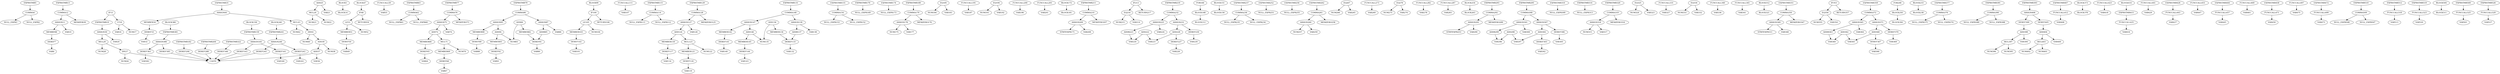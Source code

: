 digraph A { 
COMMA4 -> NULL_EXPR3
COMMA4 -> NULL_EXPR2
EXPRSTMR5 -> COMMA4
DEREF7 -> VAR6
MEMBER8 -> DEREF7
ASSIGN11 -> MEMBER8
ASSIGN11 -> VAR10
COMMA12 -> ASSIGN11
COMMA12 -> MEMZERO9
EXPRSTMR13 -> COMMA12
LT18 -> VAR16
LT18 -> NUM17
IF15 -> LT18
MUL24 -> NUM23
MUL24 -> NUM22
ADD25 -> MUL24
ADD25 -> VAR21
DIV27 -> NUM26
DIV27 -> CAST0
MUL29 -> NUM28
MUL29 -> DIV27
ASSIGN30 -> MUL29
ASSIGN30 -> VAR20
EXPRSTMR19 -> ASSIGN30
IF15 -> EXPRSTMR19
DEREF33 -> VAR32
MEMBER34 -> DEREF33
ADD37 -> VAR36
ADD37 -> CAST0
ADD39 -> NUM38
ADD39 -> ADD37
DIV41 -> NUM40
DIV41 -> ADD39
MUL43 -> NUM42
MUL43 -> DIV41
ASSIGN44 -> MUL43
ASSIGN44 -> MEMBER34
EXPRSTMR31 -> ASSIGN44
BLOCK1 -> BLOCK14
DEREF50 -> VAR49
MEMBER51 -> DEREF50
LE53 -> MEMBER51
LE53 -> NUM52
IF48 -> LE53
FUNCCALL59 -> VAR55
IF48 -> RETURN54
COMMA62 -> NULL_EXPR61
COMMA62 -> NULL_EXPR60
EXPRSTMR63 -> COMMA62
DEREF65 -> VAR64
MEMBER66 -> DEREF65
DEREF68 -> VAR67
MEMBER69 -> DEREF68
MUL71 -> NUM70
MUL71 -> MEMBER69
ADD72 -> MUL71
ADD72 -> MEMBER66
ASSIGN75 -> ADD72
ASSIGN75 -> VAR74
COMMA76 -> ASSIGN75
COMMA76 -> MEMZERO73
EXPRSTMR77 -> COMMA76
DEREF81 -> VAR80
MEMBER82 -> DEREF81
ADD84 -> NUM83
ADD84 -> MEMBER82
ADDR85 -> DEREF81
ASSIGN87 -> ADDR85
ASSIGN87 -> VAR86
DEREF89 -> VAR88
MEMBER90 -> DEREF89
DEREF92 -> VAR91
MEMBER93 -> DEREF92
ADD94 -> NUM83
ADD94 -> MEMBER93
ASSIGN95 -> ADD94
ASSIGN95 -> MEMBER90
COMMA96 -> ASSIGN95
COMMA96 -> ASSIGN87
EXPRSTMR79 -> COMMA96
BLOCK47 -> IF48
DEREF102 -> VAR101
MEMBER103 -> DEREF102
LE105 -> MEMBER103
LE105 -> NUM104
IF100 -> LE105
FUNCCALL111 -> VAR107
IF100 -> RETURN106
COMMA114 -> NULL_EXPR113
COMMA114 -> NULL_EXPR112
EXPRSTMR115 -> COMMA114
DEREF117 -> VAR116
MEMBER118 -> DEREF117
DEREF120 -> VAR119
MEMBER121 -> DEREF120
MUL123 -> NUM122
MUL123 -> MEMBER121
ADD124 -> MUL123
ADD124 -> MEMBER118
ASSIGN127 -> ADD124
ASSIGN127 -> VAR126
COMMA128 -> ASSIGN127
COMMA128 -> MEMZERO125
EXPRSTMR129 -> COMMA128
DEREF133 -> VAR132
MEMBER134 -> DEREF133
ADD136 -> NUM135
ADD136 -> MEMBER134
ADDR137 -> DEREF133
ASSIGN139 -> ADDR137
ASSIGN139 -> VAR138
DEREF141 -> VAR140
MEMBER142 -> DEREF141
DEREF144 -> VAR143
MEMBER145 -> DEREF144
ADD146 -> NUM135
ADD146 -> MEMBER145
ASSIGN147 -> ADD146
ASSIGN147 -> MEMBER142
COMMA148 -> ASSIGN147
COMMA148 -> ASSIGN139
EXPRSTMR131 -> COMMA148
BLOCK99 -> IF100
COMMA154 -> NULL_EXPR153
COMMA154 -> NULL_EXPR152
EXPRSTMR155 -> COMMA154
DEREF161 -> VAR160
DEREF163 -> CAST0
ASSIGN164 -> DEREF163
ASSIGN164 -> DEREF161
EXPRSTMR159 -> ASSIGN164
BLOCK158 -> EXPRSTMR159
EXPRSTMR170 -> NULL_EXPR169
EXPRSTMR174 -> NULL_EXPR173
ASSIGN178 -> NUM175
ASSIGN178 -> VAR177
COMMA179 -> ASSIGN178
COMMA179 -> MEMZERO176
EXPRSTMR180 -> COMMA179
EQ185 -> NUM184
EQ185 -> VAR183
FUNCCALL191 -> VAR187
EQ194 -> NUM193
EQ194 -> VAR192
FUNCCALL200 -> VAR196
FUNCCALL205 -> VAR201
DEREF206 -> CAST0
EXPRSTMR182 -> DEREF206
BLOCK172 -> BLOCK181
ASSIGN209 -> STMTEXPR171
ASSIGN209 -> VAR208
COMMA210 -> ASSIGN209
COMMA210 -> MEMZERO207
EXPRSTMR211 -> COMMA210
EQ216 -> NUM215
EQ216 -> VAR214
IF213 -> EQ216
IF213 -> RETURN217
ADD222 -> VAR221
ADD222 -> VAR220
ADDR223 -> VAR220
ASSIGN225 -> ADDR223
ASSIGN225 -> VAR224
DEREF227 -> VAR226
ADD228 -> VAR221
ADD228 -> DEREF227
DEREF230 -> VAR229
ASSIGN231 -> ADD228
ASSIGN231 -> DEREF230
COMMA232 -> ASSIGN231
COMMA232 -> ASSIGN225
EXPRSTMR219 -> COMMA232
BLOCK168 -> BLOCK212
FOR166 -> BLOCK168
BLOCK151 -> BLOCK156
COMMA236 -> NULL_EXPR235
COMMA236 -> NULL_EXPR234
EXPRSTMR237 -> COMMA236
DEREF243 -> VAR242
DEREF245 -> CAST0
ASSIGN246 -> DEREF245
ASSIGN246 -> DEREF243
EXPRSTMR241 -> ASSIGN246
BLOCK240 -> EXPRSTMR241
EXPRSTMR252 -> NULL_EXPR251
EXPRSTMR256 -> NULL_EXPR255
ASSIGN260 -> NUM257
ASSIGN260 -> VAR259
COMMA261 -> ASSIGN260
COMMA261 -> MEMZERO258
EXPRSTMR262 -> COMMA261
EQ267 -> NUM266
EQ267 -> VAR265
FUNCCALL273 -> VAR269
EQ276 -> NUM275
EQ276 -> VAR274
FUNCCALL282 -> VAR278
FUNCCALL287 -> VAR283
DEREF288 -> CAST0
EXPRSTMR264 -> DEREF288
BLOCK254 -> BLOCK263
ASSIGN291 -> STMTEXPR253
ASSIGN291 -> VAR290
COMMA292 -> ASSIGN291
COMMA292 -> MEMZERO289
EXPRSTMR293 -> COMMA292
ADD298 -> VAR297
ADD298 -> VAR296
ADDR299 -> VAR296
ASSIGN301 -> ADDR299
ASSIGN301 -> VAR300
DEREF303 -> VAR302
ADD304 -> VAR297
ADD304 -> DEREF303
DEREF306 -> VAR305
ASSIGN307 -> ADD304
ASSIGN307 -> DEREF306
COMMA308 -> ASSIGN307
COMMA308 -> ASSIGN301
EXPRSTMR295 -> COMMA308
EXPRSTMR310 -> NULL_EXPR309
EXPRSTMR314 -> NULL_EXPR313
ASSIGN318 -> NUM315
ASSIGN318 -> VAR317
COMMA319 -> ASSIGN318
COMMA319 -> MEMZERO316
EXPRSTMR320 -> COMMA319
EQ325 -> NUM324
EQ325 -> VAR323
FUNCCALL331 -> VAR327
EQ334 -> NUM333
EQ334 -> VAR332
FUNCCALL340 -> VAR336
FUNCCALL345 -> VAR341
DEREF346 -> CAST0
EXPRSTMR322 -> DEREF346
BLOCK312 -> BLOCK321
ASSIGN349 -> STMTEXPR311
ASSIGN349 -> VAR348
COMMA350 -> ASSIGN349
COMMA350 -> MEMZERO347
EXPRSTMR351 -> COMMA350
EQ356 -> NUM355
EQ356 -> VAR354
IF353 -> EQ356
IF353 -> RETURN357
ADD362 -> VAR361
ADD362 -> VAR360
ADDR363 -> VAR360
ASSIGN365 -> ADDR363
ASSIGN365 -> VAR364
DEREF367 -> VAR366
ADD368 -> VAR361
ADD368 -> DEREF367
DEREF370 -> VAR369
ASSIGN371 -> ADD368
ASSIGN371 -> DEREF370
COMMA372 -> ASSIGN371
COMMA372 -> ASSIGN365
EXPRSTMR359 -> COMMA372
BLOCK250 -> BLOCK294
FOR248 -> BLOCK250
BLOCK233 -> BLOCK238
COMMA376 -> NULL_EXPR375
COMMA376 -> NULL_EXPR374
EXPRSTMR377 -> COMMA376
DEREF383 -> VAR382
DEREF385 -> CAST0
ASSIGN386 -> DEREF385
ASSIGN386 -> DEREF383
EXPRSTMR381 -> ASSIGN386
BLOCK380 -> EXPRSTMR381
COMMA390 -> NULL_EXPR389
COMMA390 -> NULL_EXPR388
EXPRSTMR391 -> COMMA390
MUL397 -> NUM396
MUL397 -> NUM395
ADD398 -> MUL397
ADD398 -> VAR394
DEREF399 -> ADD398
MUL403 -> NUM402
MUL403 -> NUM401
ADD404 -> MUL403
ADD404 -> VAR400
DEREF405 -> ADD404
ASSIGN406 -> DEREF405
ASSIGN406 -> DEREF399
EXPRSTMR393 -> ASSIGN406
FUNCCALL412 -> VAR408
EXPRSTMR407 -> FUNCCALL412
BLOCK373 -> BLOCK378
FUNCCALL423 -> VAR418
FUNCCALL425 -> VAR416
EXPRSTMR415 -> FUNCCALL425
FUNCCALL441 -> VAR429
FUNCCALL443 -> VAR427
EXPRSTMR426 -> FUNCCALL443
FUNCCALL455 -> VAR447
FUNCCALL457 -> VAR445
EXPRSTMR444 -> FUNCCALL457
FUNCCALL469 -> VAR461
FUNCCALL471 -> VAR459
EXPRSTMR458 -> FUNCCALL471
FUNCCALL497 -> VAR475
FUNCCALL499 -> VAR473
EXPRSTMR472 -> FUNCCALL499
COMMA509 -> NULL_EXPR508
COMMA509 -> NULL_EXPR507
EXPRSTMR510 -> COMMA509
FUNCCALL518 -> VAR513
EXPRSTMR512 -> FUNCCALL518
FUNCCALL523 -> VAR520
EXPRSTMR519 -> FUNCCALL523
BLOCK504 -> BLOCK511
FUNCCALL525 -> VAR501
EXPRSTMR500 -> FUNCCALL525
FUNCCALL529 -> VAR527
EXPRSTMR526 -> FUNCCALL529
BLOCK414 -> EXPRSTMR415
}
